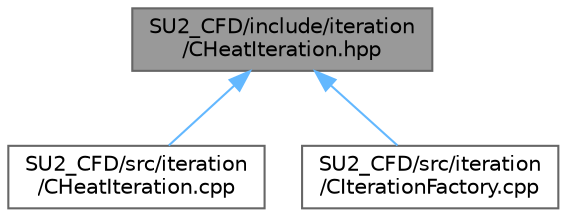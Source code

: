 digraph "SU2_CFD/include/iteration/CHeatIteration.hpp"
{
 // LATEX_PDF_SIZE
  bgcolor="transparent";
  edge [fontname=Helvetica,fontsize=10,labelfontname=Helvetica,labelfontsize=10];
  node [fontname=Helvetica,fontsize=10,shape=box,height=0.2,width=0.4];
  Node1 [id="Node000001",label="SU2_CFD/include/iteration\l/CHeatIteration.hpp",height=0.2,width=0.4,color="gray40", fillcolor="grey60", style="filled", fontcolor="black",tooltip="Headers of the iteration classes used by SU2_CFD. Each CIteration class represents an available physi..."];
  Node1 -> Node2 [id="edge1_Node000001_Node000002",dir="back",color="steelblue1",style="solid",tooltip=" "];
  Node2 [id="Node000002",label="SU2_CFD/src/iteration\l/CHeatIteration.cpp",height=0.2,width=0.4,color="grey40", fillcolor="white", style="filled",URL="$CHeatIteration_8cpp.html",tooltip="Main subroutines used by SU2_CFD."];
  Node1 -> Node3 [id="edge2_Node000001_Node000003",dir="back",color="steelblue1",style="solid",tooltip=" "];
  Node3 [id="Node000003",label="SU2_CFD/src/iteration\l/CIterationFactory.cpp",height=0.2,width=0.4,color="grey40", fillcolor="white", style="filled",URL="$CIterationFactory_8cpp.html",tooltip=" "];
}
